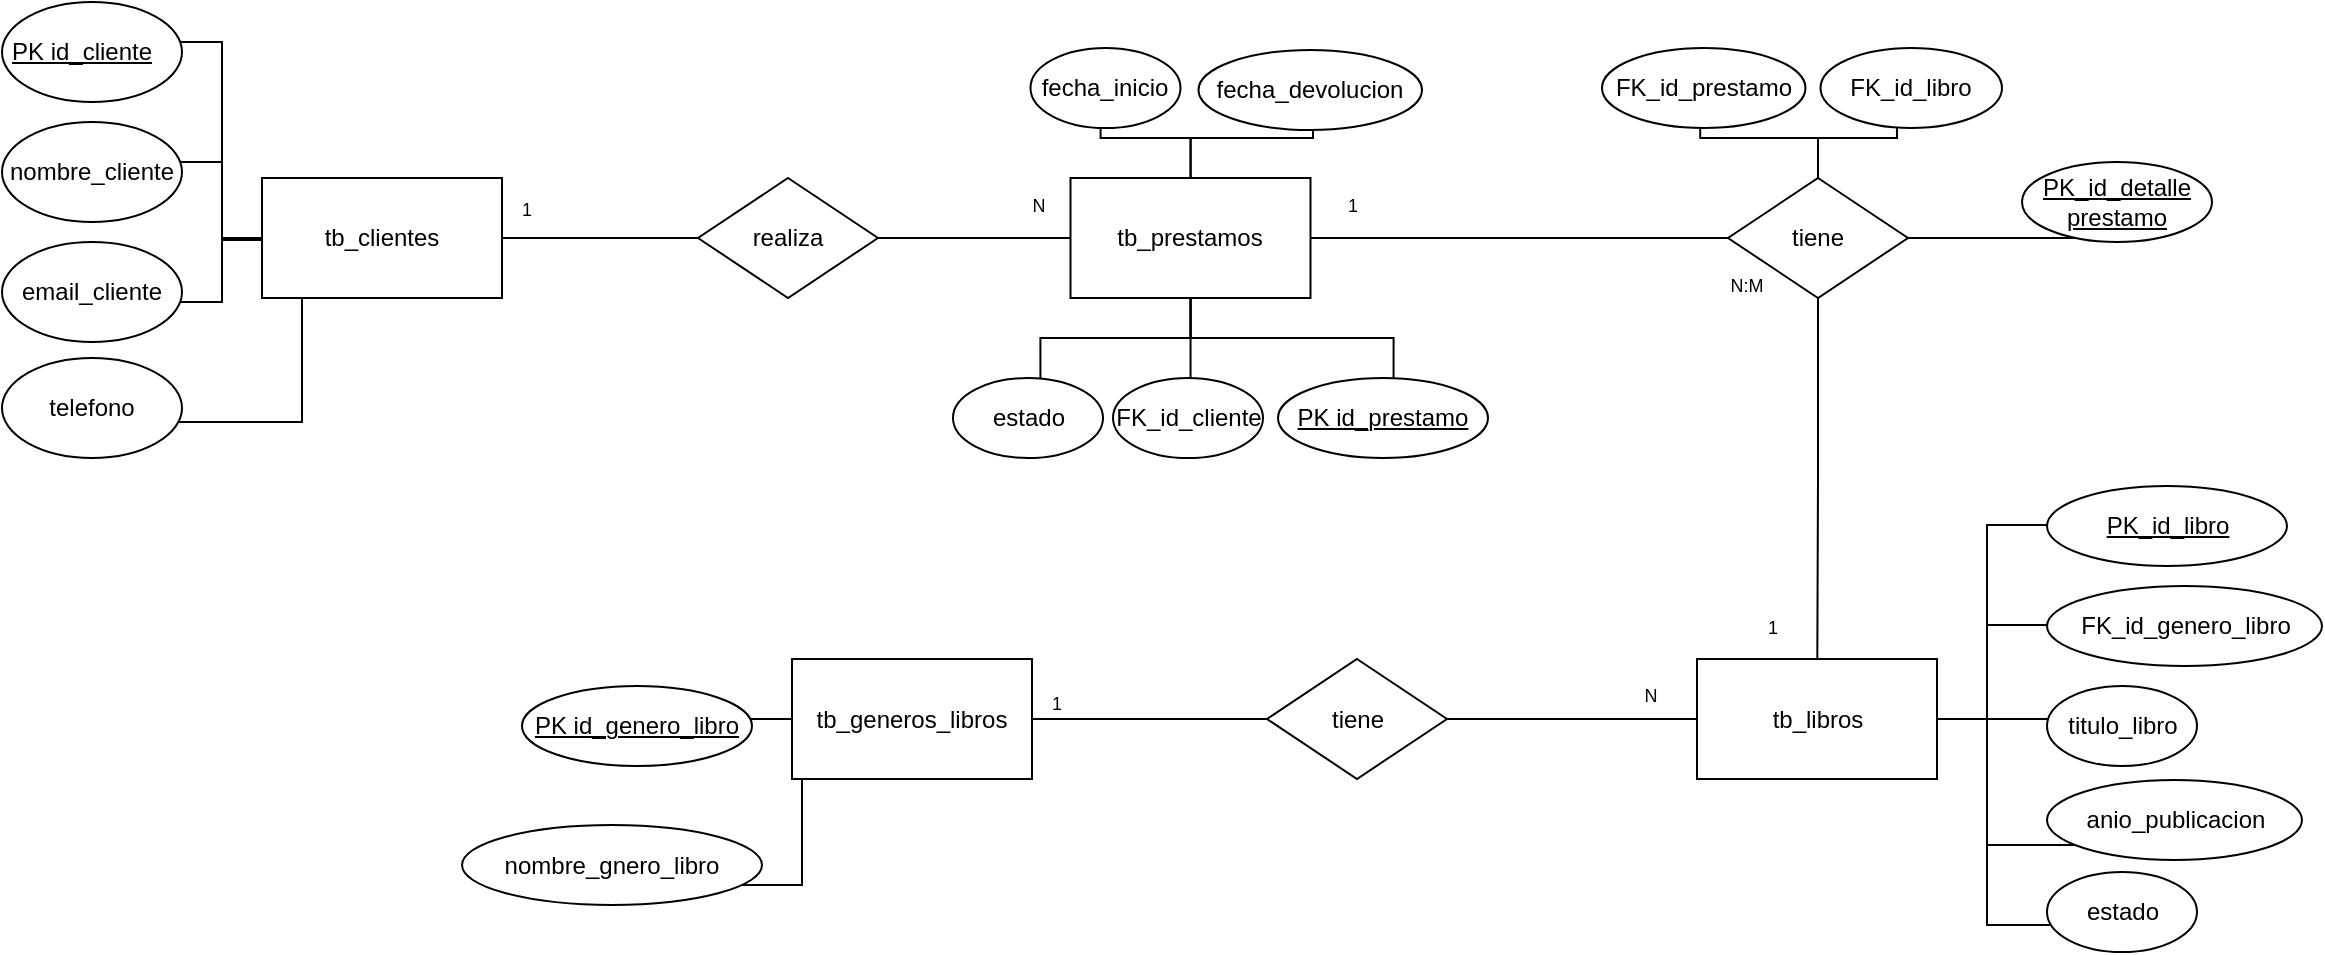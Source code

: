 <mxfile version="23.1.7" type="github">
  <diagram id="R2lEEEUBdFMjLlhIrx00" name="Page-1">
    <mxGraphModel dx="1457" dy="345" grid="1" gridSize="10" guides="1" tooltips="1" connect="1" arrows="1" fold="1" page="1" pageScale="1" pageWidth="850" pageHeight="1100" math="0" shadow="0" extFonts="Permanent Marker^https://fonts.googleapis.com/css?family=Permanent+Marker">
      <root>
        <mxCell id="0" />
        <mxCell id="1" parent="0" />
        <mxCell id="n2hWyiWzyWa_PL9sFiAs-1" value="realiza" style="rhombus;whiteSpace=wrap;html=1;" vertex="1" parent="1">
          <mxGeometry x="188" y="640" width="90" height="60" as="geometry" />
        </mxCell>
        <mxCell id="n2hWyiWzyWa_PL9sFiAs-2" value="tiene" style="rhombus;whiteSpace=wrap;html=1;" vertex="1" parent="1">
          <mxGeometry x="703" y="640" width="90" height="60" as="geometry" />
        </mxCell>
        <mxCell id="n2hWyiWzyWa_PL9sFiAs-3" value="tiene" style="rhombus;whiteSpace=wrap;html=1;" vertex="1" parent="1">
          <mxGeometry x="472.5" y="880.5" width="90" height="60" as="geometry" />
        </mxCell>
        <mxCell id="n2hWyiWzyWa_PL9sFiAs-5" style="edgeStyle=orthogonalEdgeStyle;rounded=0;orthogonalLoop=1;jettySize=auto;html=1;entryX=0.542;entryY=0.5;entryDx=0;entryDy=0;entryPerimeter=0;exitX=1;exitY=0.5;exitDx=0;exitDy=0;" edge="1" parent="1" source="n2hWyiWzyWa_PL9sFiAs-1" target="n2hWyiWzyWa_PL9sFiAs-21">
          <mxGeometry relative="1" as="geometry">
            <mxPoint x="266.75" y="670" as="sourcePoint" />
          </mxGeometry>
        </mxCell>
        <mxCell id="n2hWyiWzyWa_PL9sFiAs-6" style="edgeStyle=orthogonalEdgeStyle;rounded=0;orthogonalLoop=1;jettySize=auto;html=1;entryX=0.5;entryY=0.5;entryDx=0;entryDy=0;entryPerimeter=0;" edge="1" parent="1" source="n2hWyiWzyWa_PL9sFiAs-1" target="n2hWyiWzyWa_PL9sFiAs-22">
          <mxGeometry relative="1" as="geometry" />
        </mxCell>
        <mxCell id="n2hWyiWzyWa_PL9sFiAs-7" style="edgeStyle=orthogonalEdgeStyle;rounded=0;orthogonalLoop=1;jettySize=auto;html=1;entryX=0.625;entryY=0.5;entryDx=0;entryDy=0;entryPerimeter=0;" edge="1" parent="1" source="n2hWyiWzyWa_PL9sFiAs-2" target="n2hWyiWzyWa_PL9sFiAs-21">
          <mxGeometry relative="1" as="geometry" />
        </mxCell>
        <mxCell id="n2hWyiWzyWa_PL9sFiAs-9" style="edgeStyle=orthogonalEdgeStyle;rounded=0;orthogonalLoop=1;jettySize=auto;html=1;entryX=0.5;entryY=0.667;entryDx=0;entryDy=0;entryPerimeter=0;" edge="1" parent="1" source="n2hWyiWzyWa_PL9sFiAs-2" target="n2hWyiWzyWa_PL9sFiAs-20">
          <mxGeometry relative="1" as="geometry" />
        </mxCell>
        <mxCell id="n2hWyiWzyWa_PL9sFiAs-10" style="edgeStyle=orthogonalEdgeStyle;rounded=0;orthogonalLoop=1;jettySize=auto;html=1;entryX=0.292;entryY=0.5;entryDx=0;entryDy=0;entryPerimeter=0;exitX=1;exitY=0.5;exitDx=0;exitDy=0;" edge="1" parent="1" source="n2hWyiWzyWa_PL9sFiAs-3" target="n2hWyiWzyWa_PL9sFiAs-20">
          <mxGeometry relative="1" as="geometry">
            <mxPoint x="642.5" y="910.5" as="sourcePoint" />
          </mxGeometry>
        </mxCell>
        <mxCell id="n2hWyiWzyWa_PL9sFiAs-11" style="edgeStyle=orthogonalEdgeStyle;rounded=0;orthogonalLoop=1;jettySize=auto;html=1;entryX=0.625;entryY=0.5;entryDx=0;entryDy=0;entryPerimeter=0;" edge="1" parent="1" source="n2hWyiWzyWa_PL9sFiAs-3" target="n2hWyiWzyWa_PL9sFiAs-27">
          <mxGeometry relative="1" as="geometry" />
        </mxCell>
        <mxCell id="n2hWyiWzyWa_PL9sFiAs-20" value="tb_libros" style="rounded=0;whiteSpace=wrap;html=1;" vertex="1" parent="1">
          <mxGeometry x="687.5" y="880.5" width="120" height="60" as="geometry" />
        </mxCell>
        <mxCell id="n2hWyiWzyWa_PL9sFiAs-21" value="tb_prestamos" style="rounded=0;whiteSpace=wrap;html=1;" vertex="1" parent="1">
          <mxGeometry x="374.25" y="640" width="120" height="60" as="geometry" />
        </mxCell>
        <mxCell id="n2hWyiWzyWa_PL9sFiAs-22" value="tb_clientes" style="rounded=0;whiteSpace=wrap;html=1;" vertex="1" parent="1">
          <mxGeometry x="-30" y="640" width="120" height="60" as="geometry" />
        </mxCell>
        <mxCell id="n2hWyiWzyWa_PL9sFiAs-27" value="tb_generos_libros" style="rounded=0;whiteSpace=wrap;html=1;" vertex="1" parent="1">
          <mxGeometry x="235" y="880.5" width="120" height="60" as="geometry" />
        </mxCell>
        <mxCell id="n2hWyiWzyWa_PL9sFiAs-46" style="edgeStyle=orthogonalEdgeStyle;rounded=0;orthogonalLoop=1;jettySize=auto;html=1;entryX=0.444;entryY=0.4;entryDx=0;entryDy=0;entryPerimeter=0;exitX=0;exitY=0.75;exitDx=0;exitDy=0;" edge="1" parent="1" target="n2hWyiWzyWa_PL9sFiAs-47" source="n2hWyiWzyWa_PL9sFiAs-22">
          <mxGeometry relative="1" as="geometry">
            <Array as="points">
              <mxPoint x="-30" y="671" />
              <mxPoint x="-50" y="671" />
              <mxPoint x="-50" y="572" />
            </Array>
            <mxPoint x="-30.0" y="802" as="sourcePoint" />
          </mxGeometry>
        </mxCell>
        <mxCell id="n2hWyiWzyWa_PL9sFiAs-47" value="&lt;u&gt;PK id_cliente&lt;span style=&quot;white-space: pre;&quot;&gt;&#x9;&lt;/span&gt;&lt;/u&gt;" style="ellipse;whiteSpace=wrap;html=1;" vertex="1" parent="1">
          <mxGeometry x="-160" y="552" width="90" height="50" as="geometry" />
        </mxCell>
        <mxCell id="n2hWyiWzyWa_PL9sFiAs-55" style="edgeStyle=orthogonalEdgeStyle;rounded=0;orthogonalLoop=1;jettySize=auto;html=1;entryX=0.533;entryY=0.5;entryDx=0;entryDy=0;entryPerimeter=0;" edge="1" parent="1" source="n2hWyiWzyWa_PL9sFiAs-2" target="n2hWyiWzyWa_PL9sFiAs-104">
          <mxGeometry relative="1" as="geometry">
            <Array as="points">
              <mxPoint x="901" y="670" />
            </Array>
          </mxGeometry>
        </mxCell>
        <mxCell id="n2hWyiWzyWa_PL9sFiAs-56" style="edgeStyle=orthogonalEdgeStyle;rounded=0;orthogonalLoop=1;jettySize=auto;html=1;entryX=0.422;entryY=0.625;entryDx=0;entryDy=0;entryPerimeter=0;" edge="1" parent="1" source="n2hWyiWzyWa_PL9sFiAs-2" target="n2hWyiWzyWa_PL9sFiAs-102">
          <mxGeometry relative="1" as="geometry" />
        </mxCell>
        <mxCell id="n2hWyiWzyWa_PL9sFiAs-57" style="edgeStyle=orthogonalEdgeStyle;rounded=0;orthogonalLoop=1;jettySize=auto;html=1;entryX=0.483;entryY=0.375;entryDx=0;entryDy=0;entryPerimeter=0;" edge="1" parent="1" source="n2hWyiWzyWa_PL9sFiAs-2" target="n2hWyiWzyWa_PL9sFiAs-103">
          <mxGeometry relative="1" as="geometry" />
        </mxCell>
        <mxCell id="n2hWyiWzyWa_PL9sFiAs-58" style="edgeStyle=orthogonalEdgeStyle;rounded=0;orthogonalLoop=1;jettySize=auto;html=1;entryX=0.55;entryY=0.75;entryDx=0;entryDy=0;entryPerimeter=0;" edge="1" parent="1" source="n2hWyiWzyWa_PL9sFiAs-21" target="n2hWyiWzyWa_PL9sFiAs-98">
          <mxGeometry relative="1" as="geometry" />
        </mxCell>
        <mxCell id="n2hWyiWzyWa_PL9sFiAs-59" style="edgeStyle=orthogonalEdgeStyle;rounded=0;orthogonalLoop=1;jettySize=auto;html=1;entryX=0.517;entryY=0.75;entryDx=0;entryDy=0;entryPerimeter=0;" edge="1" parent="1" source="n2hWyiWzyWa_PL9sFiAs-21" target="n2hWyiWzyWa_PL9sFiAs-99">
          <mxGeometry relative="1" as="geometry" />
        </mxCell>
        <mxCell id="n2hWyiWzyWa_PL9sFiAs-60" style="edgeStyle=orthogonalEdgeStyle;rounded=0;orthogonalLoop=1;jettySize=auto;html=1;entryX=0.583;entryY=0.5;entryDx=0;entryDy=0;entryPerimeter=0;" edge="1" parent="1" source="n2hWyiWzyWa_PL9sFiAs-21" target="n2hWyiWzyWa_PL9sFiAs-101">
          <mxGeometry relative="1" as="geometry" />
        </mxCell>
        <mxCell id="n2hWyiWzyWa_PL9sFiAs-61" style="edgeStyle=orthogonalEdgeStyle;rounded=0;orthogonalLoop=1;jettySize=auto;html=1;entryX=0.512;entryY=0.6;entryDx=0;entryDy=0;entryPerimeter=0;" edge="1" parent="1" source="n2hWyiWzyWa_PL9sFiAs-21" target="n2hWyiWzyWa_PL9sFiAs-97">
          <mxGeometry relative="1" as="geometry" />
        </mxCell>
        <mxCell id="n2hWyiWzyWa_PL9sFiAs-62" style="edgeStyle=orthogonalEdgeStyle;rounded=0;orthogonalLoop=1;jettySize=auto;html=1;entryX=0.467;entryY=0.375;entryDx=0;entryDy=0;entryPerimeter=0;" edge="1" parent="1" source="n2hWyiWzyWa_PL9sFiAs-21" target="n2hWyiWzyWa_PL9sFiAs-100">
          <mxGeometry relative="1" as="geometry" />
        </mxCell>
        <mxCell id="n2hWyiWzyWa_PL9sFiAs-63" style="edgeStyle=orthogonalEdgeStyle;rounded=0;orthogonalLoop=1;jettySize=auto;html=1;entryX=0.533;entryY=0.413;entryDx=0;entryDy=0;entryPerimeter=0;" edge="1" parent="1" source="n2hWyiWzyWa_PL9sFiAs-20" target="n2hWyiWzyWa_PL9sFiAs-116">
          <mxGeometry relative="1" as="geometry" />
        </mxCell>
        <mxCell id="n2hWyiWzyWa_PL9sFiAs-64" style="edgeStyle=orthogonalEdgeStyle;rounded=0;orthogonalLoop=1;jettySize=auto;html=1;entryX=0.8;entryY=0.488;entryDx=0;entryDy=0;entryPerimeter=0;" edge="1" parent="1" source="n2hWyiWzyWa_PL9sFiAs-20" target="n2hWyiWzyWa_PL9sFiAs-112">
          <mxGeometry relative="1" as="geometry">
            <Array as="points">
              <mxPoint x="832.5" y="910.5" />
              <mxPoint x="832.5" y="863.5" />
            </Array>
          </mxGeometry>
        </mxCell>
        <mxCell id="n2hWyiWzyWa_PL9sFiAs-65" style="edgeStyle=orthogonalEdgeStyle;rounded=0;orthogonalLoop=1;jettySize=auto;html=1;entryX=0.444;entryY=0.488;entryDx=0;entryDy=0;entryPerimeter=0;" edge="1" parent="1" source="n2hWyiWzyWa_PL9sFiAs-20" target="n2hWyiWzyWa_PL9sFiAs-115">
          <mxGeometry relative="1" as="geometry">
            <Array as="points">
              <mxPoint x="832.5" y="910.5" />
              <mxPoint x="832.5" y="813.5" />
            </Array>
          </mxGeometry>
        </mxCell>
        <mxCell id="n2hWyiWzyWa_PL9sFiAs-66" style="edgeStyle=orthogonalEdgeStyle;rounded=0;orthogonalLoop=1;jettySize=auto;html=1;entryX=0.533;entryY=0.813;entryDx=0;entryDy=0;entryPerimeter=0;" edge="1" parent="1" source="n2hWyiWzyWa_PL9sFiAs-20" target="n2hWyiWzyWa_PL9sFiAs-113">
          <mxGeometry relative="1" as="geometry">
            <Array as="points">
              <mxPoint x="832.5" y="910.5" />
              <mxPoint x="832.5" y="973.5" />
            </Array>
          </mxGeometry>
        </mxCell>
        <mxCell id="n2hWyiWzyWa_PL9sFiAs-67" style="edgeStyle=orthogonalEdgeStyle;rounded=0;orthogonalLoop=1;jettySize=auto;html=1;entryX=0.4;entryY=0.663;entryDx=0;entryDy=0;entryPerimeter=0;" edge="1" parent="1" source="n2hWyiWzyWa_PL9sFiAs-20" target="n2hWyiWzyWa_PL9sFiAs-114">
          <mxGeometry relative="1" as="geometry">
            <Array as="points">
              <mxPoint x="832.5" y="910.5" />
              <mxPoint x="832.5" y="1013.5" />
            </Array>
          </mxGeometry>
        </mxCell>
        <mxCell id="n2hWyiWzyWa_PL9sFiAs-74" style="edgeStyle=orthogonalEdgeStyle;rounded=0;orthogonalLoop=1;jettySize=auto;html=1;entryX=0.5;entryY=0.413;entryDx=0;entryDy=0;entryPerimeter=0;" edge="1" parent="1" source="n2hWyiWzyWa_PL9sFiAs-27" target="n2hWyiWzyWa_PL9sFiAs-122">
          <mxGeometry relative="1" as="geometry" />
        </mxCell>
        <mxCell id="n2hWyiWzyWa_PL9sFiAs-75" style="edgeStyle=orthogonalEdgeStyle;rounded=0;orthogonalLoop=1;jettySize=auto;html=1;entryX=0.556;entryY=0.75;entryDx=0;entryDy=0;entryPerimeter=0;" edge="1" parent="1" source="n2hWyiWzyWa_PL9sFiAs-27" target="n2hWyiWzyWa_PL9sFiAs-125">
          <mxGeometry relative="1" as="geometry">
            <Array as="points">
              <mxPoint x="240" y="993.5" />
            </Array>
          </mxGeometry>
        </mxCell>
        <mxCell id="n2hWyiWzyWa_PL9sFiAs-97" value="fecha_devolucion" style="ellipse;whiteSpace=wrap;html=1;" vertex="1" parent="1">
          <mxGeometry x="438.25" y="576" width="111.75" height="40" as="geometry" />
        </mxCell>
        <mxCell id="n2hWyiWzyWa_PL9sFiAs-98" value="&lt;u&gt;PK id_prestamo&lt;/u&gt;" style="ellipse;whiteSpace=wrap;html=1;" vertex="1" parent="1">
          <mxGeometry x="478" y="740" width="105" height="40" as="geometry" />
        </mxCell>
        <mxCell id="n2hWyiWzyWa_PL9sFiAs-99" value="FK_id_cliente" style="ellipse;whiteSpace=wrap;html=1;" vertex="1" parent="1">
          <mxGeometry x="395.5" y="740" width="75" height="40" as="geometry" />
        </mxCell>
        <mxCell id="n2hWyiWzyWa_PL9sFiAs-100" value="fecha_inicio" style="ellipse;whiteSpace=wrap;html=1;" vertex="1" parent="1">
          <mxGeometry x="354.25" y="575" width="75" height="40" as="geometry" />
        </mxCell>
        <mxCell id="n2hWyiWzyWa_PL9sFiAs-101" value="estado" style="ellipse;whiteSpace=wrap;html=1;" vertex="1" parent="1">
          <mxGeometry x="315.5" y="740" width="75" height="40" as="geometry" />
        </mxCell>
        <mxCell id="n2hWyiWzyWa_PL9sFiAs-102" value="FK_id_libro" style="ellipse;whiteSpace=wrap;html=1;" vertex="1" parent="1">
          <mxGeometry x="749.25" y="575" width="90.75" height="40" as="geometry" />
        </mxCell>
        <mxCell id="n2hWyiWzyWa_PL9sFiAs-103" value="FK_id_prestamo" style="ellipse;whiteSpace=wrap;html=1;" vertex="1" parent="1">
          <mxGeometry x="640" y="575" width="101.75" height="40" as="geometry" />
        </mxCell>
        <mxCell id="n2hWyiWzyWa_PL9sFiAs-104" value="&lt;u&gt;PK_id_detalle prestamo&lt;/u&gt;" style="ellipse;whiteSpace=wrap;html=1;" vertex="1" parent="1">
          <mxGeometry x="850" y="632" width="95" height="40" as="geometry" />
        </mxCell>
        <mxCell id="n2hWyiWzyWa_PL9sFiAs-112" value="FK_id_genero_libro" style="ellipse;whiteSpace=wrap;html=1;" vertex="1" parent="1">
          <mxGeometry x="862.5" y="844" width="137.5" height="40" as="geometry" />
        </mxCell>
        <mxCell id="n2hWyiWzyWa_PL9sFiAs-113" value="anio_publicacion" style="ellipse;whiteSpace=wrap;html=1;" vertex="1" parent="1">
          <mxGeometry x="862.5" y="941" width="127.5" height="40" as="geometry" />
        </mxCell>
        <mxCell id="n2hWyiWzyWa_PL9sFiAs-114" value="estado" style="ellipse;whiteSpace=wrap;html=1;" vertex="1" parent="1">
          <mxGeometry x="862.5" y="987" width="75" height="40" as="geometry" />
        </mxCell>
        <mxCell id="n2hWyiWzyWa_PL9sFiAs-115" value="&lt;u&gt;PK_id_libro&lt;/u&gt;" style="ellipse;whiteSpace=wrap;html=1;" vertex="1" parent="1">
          <mxGeometry x="862.5" y="794" width="120" height="40" as="geometry" />
        </mxCell>
        <mxCell id="n2hWyiWzyWa_PL9sFiAs-116" value="titulo_libro" style="ellipse;whiteSpace=wrap;html=1;" vertex="1" parent="1">
          <mxGeometry x="862.5" y="894" width="75" height="40" as="geometry" />
        </mxCell>
        <mxCell id="n2hWyiWzyWa_PL9sFiAs-122" value="&lt;u&gt;PK id_genero_libro&lt;/u&gt;" style="ellipse;whiteSpace=wrap;html=1;" vertex="1" parent="1">
          <mxGeometry x="100" y="894" width="115" height="40" as="geometry" />
        </mxCell>
        <mxCell id="n2hWyiWzyWa_PL9sFiAs-125" value="nombre_gnero_libro" style="ellipse;whiteSpace=wrap;html=1;" vertex="1" parent="1">
          <mxGeometry x="70" y="963.5" width="150" height="40" as="geometry" />
        </mxCell>
        <mxCell id="n2hWyiWzyWa_PL9sFiAs-152" value="&lt;font style=&quot;font-size: 9px;&quot;&gt;1&lt;/font&gt;" style="text;html=1;strokeColor=none;fillColor=none;align=center;verticalAlign=middle;whiteSpace=wrap;rounded=0;" vertex="1" parent="1">
          <mxGeometry x="90" y="647" width="25" height="15" as="geometry" />
        </mxCell>
        <mxCell id="n2hWyiWzyWa_PL9sFiAs-153" value="&lt;font style=&quot;font-size: 9px;&quot;&gt;N&lt;/font&gt;" style="text;html=1;strokeColor=none;fillColor=none;align=center;verticalAlign=middle;whiteSpace=wrap;rounded=0;" vertex="1" parent="1">
          <mxGeometry x="345.5" y="645" width="25" height="15" as="geometry" />
        </mxCell>
        <mxCell id="n2hWyiWzyWa_PL9sFiAs-154" value="&lt;font style=&quot;font-size: 9px;&quot;&gt;1&lt;/font&gt;" style="text;html=1;strokeColor=none;fillColor=none;align=center;verticalAlign=middle;whiteSpace=wrap;rounded=0;" vertex="1" parent="1">
          <mxGeometry x="503" y="645" width="25" height="15" as="geometry" />
        </mxCell>
        <mxCell id="n2hWyiWzyWa_PL9sFiAs-155" value="&lt;font style=&quot;font-size: 9px;&quot;&gt;N:M&lt;/font&gt;" style="text;html=1;strokeColor=none;fillColor=none;align=center;verticalAlign=middle;whiteSpace=wrap;rounded=0;" vertex="1" parent="1">
          <mxGeometry x="700" y="685" width="25" height="15" as="geometry" />
        </mxCell>
        <mxCell id="n2hWyiWzyWa_PL9sFiAs-157" value="&lt;font style=&quot;font-size: 9px;&quot;&gt;1&lt;/font&gt;" style="text;html=1;strokeColor=none;fillColor=none;align=center;verticalAlign=middle;whiteSpace=wrap;rounded=0;" vertex="1" parent="1">
          <mxGeometry x="712.5" y="856.5" width="25" height="15" as="geometry" />
        </mxCell>
        <mxCell id="n2hWyiWzyWa_PL9sFiAs-159" value="&lt;font style=&quot;font-size: 9px;&quot;&gt;N&lt;/font&gt;" style="text;html=1;strokeColor=none;fillColor=none;align=center;verticalAlign=middle;whiteSpace=wrap;rounded=0;" vertex="1" parent="1">
          <mxGeometry x="651.5" y="890" width="25" height="15" as="geometry" />
        </mxCell>
        <mxCell id="n2hWyiWzyWa_PL9sFiAs-162" value="&lt;font style=&quot;font-size: 9px;&quot;&gt;1&lt;/font&gt;" style="text;html=1;strokeColor=none;fillColor=none;align=center;verticalAlign=middle;whiteSpace=wrap;rounded=0;" vertex="1" parent="1">
          <mxGeometry x="355" y="894" width="25" height="15" as="geometry" />
        </mxCell>
        <mxCell id="n2hWyiWzyWa_PL9sFiAs-191" style="edgeStyle=orthogonalEdgeStyle;rounded=0;orthogonalLoop=1;jettySize=auto;html=1;entryX=0.522;entryY=0.4;entryDx=0;entryDy=0;entryPerimeter=0;" edge="1" parent="1" source="n2hWyiWzyWa_PL9sFiAs-22" target="n2hWyiWzyWa_PL9sFiAs-39">
          <mxGeometry relative="1" as="geometry" />
        </mxCell>
        <mxCell id="n2hWyiWzyWa_PL9sFiAs-39" value="nombre_cliente" style="ellipse;whiteSpace=wrap;html=1;" vertex="1" parent="1">
          <mxGeometry x="-160" y="612" width="90" height="50" as="geometry" />
        </mxCell>
        <mxCell id="n2hWyiWzyWa_PL9sFiAs-192" style="edgeStyle=orthogonalEdgeStyle;rounded=0;orthogonalLoop=1;jettySize=auto;html=1;entryX=0.522;entryY=0.6;entryDx=0;entryDy=0;entryPerimeter=0;" edge="1" parent="1" source="n2hWyiWzyWa_PL9sFiAs-22" target="n2hWyiWzyWa_PL9sFiAs-44">
          <mxGeometry relative="1" as="geometry" />
        </mxCell>
        <mxCell id="n2hWyiWzyWa_PL9sFiAs-193" style="edgeStyle=orthogonalEdgeStyle;rounded=0;orthogonalLoop=1;jettySize=auto;html=1;entryX=0.633;entryY=0.84;entryDx=0;entryDy=0;entryPerimeter=0;" edge="1" parent="1" source="n2hWyiWzyWa_PL9sFiAs-22" target="n2hWyiWzyWa_PL9sFiAs-43">
          <mxGeometry relative="1" as="geometry">
            <Array as="points">
              <mxPoint x="-10" y="762" />
              <mxPoint x="-103" y="762" />
            </Array>
          </mxGeometry>
        </mxCell>
        <mxCell id="n2hWyiWzyWa_PL9sFiAs-43" value="telefono" style="ellipse;whiteSpace=wrap;html=1;" vertex="1" parent="1">
          <mxGeometry x="-160" y="730" width="90" height="50" as="geometry" />
        </mxCell>
        <mxCell id="n2hWyiWzyWa_PL9sFiAs-44" value="email_cliente" style="ellipse;whiteSpace=wrap;html=1;" vertex="1" parent="1">
          <mxGeometry x="-160" y="672" width="90" height="50" as="geometry" />
        </mxCell>
      </root>
    </mxGraphModel>
  </diagram>
</mxfile>
